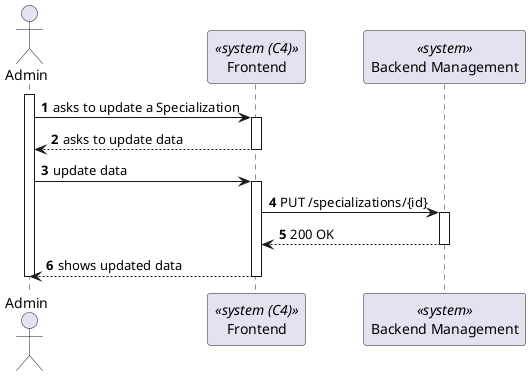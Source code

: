 @startuml

autonumber
actor Admin as "Admin"
participant Frontend as "Frontend" <<system (C4)>>
participant SYS as "Backend Management" <<system>>

activate Admin

    Admin -> Frontend : asks to update a Specialization

    activate Frontend

        Frontend --> Admin : asks to update data

    deactivate Frontend

    Admin -> Frontend : update data

    activate Frontend
        Frontend-> SYS : PUT /specializations/{id}
        activate SYS

            Frontend <-- SYS : 200 OK

        deactivate SYS

    Frontend --> Admin : shows updated data
    
    deactivate Frontend
deactivate Admin


@enduml